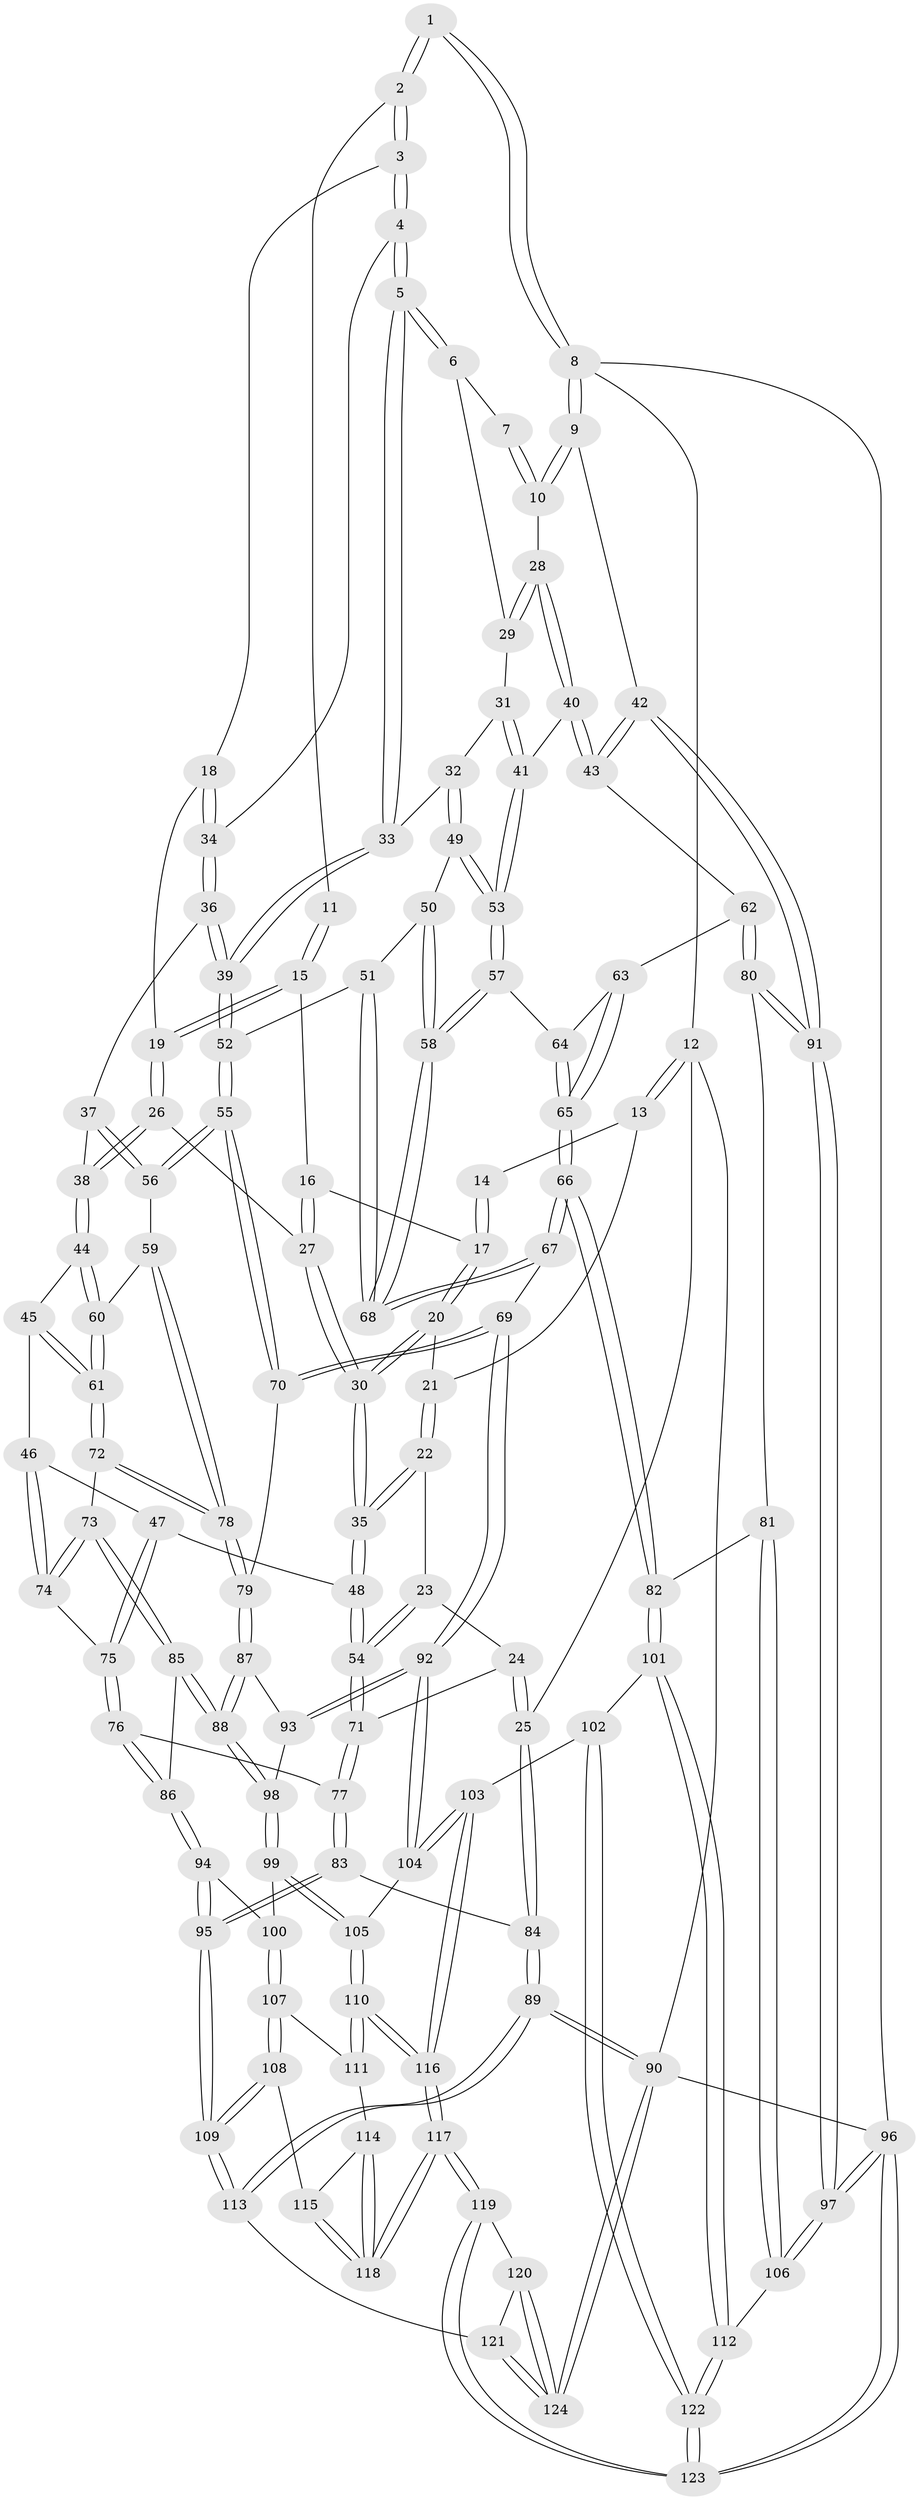 // coarse degree distribution, {5: 0.3333333333333333, 3: 0.12, 4: 0.4, 6: 0.13333333333333333, 2: 0.013333333333333334}
// Generated by graph-tools (version 1.1) at 2025/42/03/06/25 10:42:36]
// undirected, 124 vertices, 307 edges
graph export_dot {
graph [start="1"]
  node [color=gray90,style=filled];
  1 [pos="+0.9285938176515288+0"];
  2 [pos="+0.45678905905512796+0"];
  3 [pos="+0.4741810421120665+0"];
  4 [pos="+0.6649107155278993+0.16865884915051801"];
  5 [pos="+0.6754511621923406+0.17581575676842812"];
  6 [pos="+0.8315545468828387+0.0936883370926576"];
  7 [pos="+0.8603757257562854+0"];
  8 [pos="+1+0"];
  9 [pos="+1+0.1850039063079842"];
  10 [pos="+1+0.1970042754127239"];
  11 [pos="+0.401860373977058+0"];
  12 [pos="+0+0"];
  13 [pos="+0+0"];
  14 [pos="+0.36527521195199264+0"];
  15 [pos="+0.3446630266286171+0.1758418457629234"];
  16 [pos="+0.3278086543657446+0.17892828308031086"];
  17 [pos="+0.2620142731364299+0.16785836063050047"];
  18 [pos="+0.4484141355816045+0.18704560668150147"];
  19 [pos="+0.40592615715818103+0.2157479635681636"];
  20 [pos="+0.23250184632555715+0.19790594512384296"];
  21 [pos="+0.10753304127786965+0.07148663739090491"];
  22 [pos="+0.08653458127213062+0.227330821801932"];
  23 [pos="+0.0008947073715379611+0.2602361653392671"];
  24 [pos="+0+0.2832207090441446"];
  25 [pos="+0+0.2678122950005791"];
  26 [pos="+0.37971865447267056+0.26428263857812745"];
  27 [pos="+0.3234860726255715+0.26208167468134236"];
  28 [pos="+0.956375419661091+0.2069095840937936"];
  29 [pos="+0.883120172524895+0.1615425631948322"];
  30 [pos="+0.2214926021910004+0.2784416490179746"];
  31 [pos="+0.8247872920473976+0.26504233157962104"];
  32 [pos="+0.7188148546881638+0.2596302755728731"];
  33 [pos="+0.6777295516147841+0.19370052344923225"];
  34 [pos="+0.5014750389175319+0.22951027401493704"];
  35 [pos="+0.21116964035238986+0.29291061815003855"];
  36 [pos="+0.5089912083696208+0.29345704773445147"];
  37 [pos="+0.5076483110176254+0.29525352370711766"];
  38 [pos="+0.4097909926009416+0.34007631018483664"];
  39 [pos="+0.5934058829156852+0.3059470339157697"];
  40 [pos="+0.8977634009146657+0.3578764689902928"];
  41 [pos="+0.8862214480219814+0.36259307863944334"];
  42 [pos="+1+0.42366269529602174"];
  43 [pos="+1+0.42529666720205717"];
  44 [pos="+0.4023656593132322+0.3688914480285887"];
  45 [pos="+0.3595953017181483+0.38813780158840006"];
  46 [pos="+0.28972290907022813+0.4045120385117057"];
  47 [pos="+0.21206680142675455+0.3741545351453298"];
  48 [pos="+0.20707753559453335+0.37202310750514267"];
  49 [pos="+0.7203214617982364+0.27098829984793954"];
  50 [pos="+0.7198313629952926+0.28754671740071824"];
  51 [pos="+0.631343015744431+0.4021074428196838"];
  52 [pos="+0.613795402179162+0.40274700484361103"];
  53 [pos="+0.8826172991242647+0.36614075756861614"];
  54 [pos="+0.17649366643395503+0.3975664580791061"];
  55 [pos="+0.5572285058098698+0.4472048209792444"];
  56 [pos="+0.5368265805033887+0.4394799325858395"];
  57 [pos="+0.8749753882425085+0.3760722480731791"];
  58 [pos="+0.7767482770612862+0.4155924460817133"];
  59 [pos="+0.5185284719854317+0.4387637190836087"];
  60 [pos="+0.447743123050233+0.41110012257720346"];
  61 [pos="+0.39675279705649474+0.5090716889972947"];
  62 [pos="+0.950241297342866+0.5063774761742192"];
  63 [pos="+0.939267418053558+0.5058081692910532"];
  64 [pos="+0.8832328386789932+0.4097301836727546"];
  65 [pos="+0.8428722675926957+0.5680659609945365"];
  66 [pos="+0.7915169479613545+0.6197854182524442"];
  67 [pos="+0.7555418426638599+0.5902603650513206"];
  68 [pos="+0.7497782078410673+0.45130219879152583"];
  69 [pos="+0.6280353397796147+0.5912874833758444"];
  70 [pos="+0.5668325344108006+0.4899177632290257"];
  71 [pos="+0.13653229179620643+0.44288077060715103"];
  72 [pos="+0.391047300073966+0.5374947842447371"];
  73 [pos="+0.38123323424299915+0.5381001014510148"];
  74 [pos="+0.3219668924028803+0.5050084081441354"];
  75 [pos="+0.272604747064311+0.5425175173387172"];
  76 [pos="+0.22058815339244217+0.590231778069927"];
  77 [pos="+0.11430805239584345+0.5237316106963651"];
  78 [pos="+0.4146376878203032+0.5488010070212258"];
  79 [pos="+0.44496096311445454+0.5829645977882125"];
  80 [pos="+0.9928396288350765+0.6614206578363477"];
  81 [pos="+0.9050870079975916+0.6858806408513485"];
  82 [pos="+0.8196216853506999+0.6771114870575952"];
  83 [pos="+0.06354547620916728+0.5574405246773859"];
  84 [pos="+0+0.5731405263920614"];
  85 [pos="+0.31135806254530335+0.6339350626562542"];
  86 [pos="+0.22377309125402067+0.5955589851872725"];
  87 [pos="+0.44649473766761105+0.5873522186745437"];
  88 [pos="+0.3348566673793894+0.6738375620778628"];
  89 [pos="+0+0.8350262525238873"];
  90 [pos="+0+1"];
  91 [pos="+1+0.6527222373240131"];
  92 [pos="+0.5395034898503267+0.6811091121457082"];
  93 [pos="+0.4896637980046357+0.6443902853084437"];
  94 [pos="+0.19755624969511673+0.7198277155100875"];
  95 [pos="+0.10322561761585362+0.7495395352991333"];
  96 [pos="+1+1"];
  97 [pos="+1+1"];
  98 [pos="+0.3400038064203953+0.6967214267981937"];
  99 [pos="+0.3395826592806242+0.701771156355249"];
  100 [pos="+0.2668662719261975+0.7582528266217256"];
  101 [pos="+0.7811960274303447+0.7667887278884201"];
  102 [pos="+0.7268550731217426+0.8402492189506483"];
  103 [pos="+0.7202644648082064+0.8391119628715062"];
  104 [pos="+0.5372734691467145+0.7466968649442691"];
  105 [pos="+0.4619106014962535+0.811989372038597"];
  106 [pos="+1+0.8960757002665837"];
  107 [pos="+0.2694511456130174+0.7913968471174422"];
  108 [pos="+0.09717958930647827+0.8328648412679927"];
  109 [pos="+0.05972955281403312+0.8217811295729188"];
  110 [pos="+0.4097952383976019+0.951891926105967"];
  111 [pos="+0.2696840626762145+0.7922251114433311"];
  112 [pos="+0.9799950684856379+0.8917887025355106"];
  113 [pos="+0.04074078245173095+0.8332834277044199"];
  114 [pos="+0.22489315470598914+0.8449659560316733"];
  115 [pos="+0.1555654836357193+0.8587353948675852"];
  116 [pos="+0.40826221633206244+1"];
  117 [pos="+0.37509391013714055+1"];
  118 [pos="+0.28813067451193536+1"];
  119 [pos="+0.37483451355945846+1"];
  120 [pos="+0.2800825722969418+1"];
  121 [pos="+0.07204032404435123+0.906410515279053"];
  122 [pos="+0.7522814464689337+0.9236261208823338"];
  123 [pos="+0.7560188509405696+1"];
  124 [pos="+0+1"];
  1 -- 2;
  1 -- 2;
  1 -- 8;
  1 -- 8;
  2 -- 3;
  2 -- 3;
  2 -- 11;
  3 -- 4;
  3 -- 4;
  3 -- 18;
  4 -- 5;
  4 -- 5;
  4 -- 34;
  5 -- 6;
  5 -- 6;
  5 -- 33;
  5 -- 33;
  6 -- 7;
  6 -- 29;
  7 -- 10;
  7 -- 10;
  8 -- 9;
  8 -- 9;
  8 -- 12;
  8 -- 96;
  9 -- 10;
  9 -- 10;
  9 -- 42;
  10 -- 28;
  11 -- 15;
  11 -- 15;
  12 -- 13;
  12 -- 13;
  12 -- 25;
  12 -- 90;
  13 -- 14;
  13 -- 21;
  14 -- 17;
  14 -- 17;
  15 -- 16;
  15 -- 19;
  15 -- 19;
  16 -- 17;
  16 -- 27;
  16 -- 27;
  17 -- 20;
  17 -- 20;
  18 -- 19;
  18 -- 34;
  18 -- 34;
  19 -- 26;
  19 -- 26;
  20 -- 21;
  20 -- 30;
  20 -- 30;
  21 -- 22;
  21 -- 22;
  22 -- 23;
  22 -- 35;
  22 -- 35;
  23 -- 24;
  23 -- 54;
  23 -- 54;
  24 -- 25;
  24 -- 25;
  24 -- 71;
  25 -- 84;
  25 -- 84;
  26 -- 27;
  26 -- 38;
  26 -- 38;
  27 -- 30;
  27 -- 30;
  28 -- 29;
  28 -- 29;
  28 -- 40;
  28 -- 40;
  29 -- 31;
  30 -- 35;
  30 -- 35;
  31 -- 32;
  31 -- 41;
  31 -- 41;
  32 -- 33;
  32 -- 49;
  32 -- 49;
  33 -- 39;
  33 -- 39;
  34 -- 36;
  34 -- 36;
  35 -- 48;
  35 -- 48;
  36 -- 37;
  36 -- 39;
  36 -- 39;
  37 -- 38;
  37 -- 56;
  37 -- 56;
  38 -- 44;
  38 -- 44;
  39 -- 52;
  39 -- 52;
  40 -- 41;
  40 -- 43;
  40 -- 43;
  41 -- 53;
  41 -- 53;
  42 -- 43;
  42 -- 43;
  42 -- 91;
  42 -- 91;
  43 -- 62;
  44 -- 45;
  44 -- 60;
  44 -- 60;
  45 -- 46;
  45 -- 61;
  45 -- 61;
  46 -- 47;
  46 -- 74;
  46 -- 74;
  47 -- 48;
  47 -- 75;
  47 -- 75;
  48 -- 54;
  48 -- 54;
  49 -- 50;
  49 -- 53;
  49 -- 53;
  50 -- 51;
  50 -- 58;
  50 -- 58;
  51 -- 52;
  51 -- 68;
  51 -- 68;
  52 -- 55;
  52 -- 55;
  53 -- 57;
  53 -- 57;
  54 -- 71;
  54 -- 71;
  55 -- 56;
  55 -- 56;
  55 -- 70;
  55 -- 70;
  56 -- 59;
  57 -- 58;
  57 -- 58;
  57 -- 64;
  58 -- 68;
  58 -- 68;
  59 -- 60;
  59 -- 78;
  59 -- 78;
  60 -- 61;
  60 -- 61;
  61 -- 72;
  61 -- 72;
  62 -- 63;
  62 -- 80;
  62 -- 80;
  63 -- 64;
  63 -- 65;
  63 -- 65;
  64 -- 65;
  64 -- 65;
  65 -- 66;
  65 -- 66;
  66 -- 67;
  66 -- 67;
  66 -- 82;
  66 -- 82;
  67 -- 68;
  67 -- 68;
  67 -- 69;
  69 -- 70;
  69 -- 70;
  69 -- 92;
  69 -- 92;
  70 -- 79;
  71 -- 77;
  71 -- 77;
  72 -- 73;
  72 -- 78;
  72 -- 78;
  73 -- 74;
  73 -- 74;
  73 -- 85;
  73 -- 85;
  74 -- 75;
  75 -- 76;
  75 -- 76;
  76 -- 77;
  76 -- 86;
  76 -- 86;
  77 -- 83;
  77 -- 83;
  78 -- 79;
  78 -- 79;
  79 -- 87;
  79 -- 87;
  80 -- 81;
  80 -- 91;
  80 -- 91;
  81 -- 82;
  81 -- 106;
  81 -- 106;
  82 -- 101;
  82 -- 101;
  83 -- 84;
  83 -- 95;
  83 -- 95;
  84 -- 89;
  84 -- 89;
  85 -- 86;
  85 -- 88;
  85 -- 88;
  86 -- 94;
  86 -- 94;
  87 -- 88;
  87 -- 88;
  87 -- 93;
  88 -- 98;
  88 -- 98;
  89 -- 90;
  89 -- 90;
  89 -- 113;
  89 -- 113;
  90 -- 124;
  90 -- 124;
  90 -- 96;
  91 -- 97;
  91 -- 97;
  92 -- 93;
  92 -- 93;
  92 -- 104;
  92 -- 104;
  93 -- 98;
  94 -- 95;
  94 -- 95;
  94 -- 100;
  95 -- 109;
  95 -- 109;
  96 -- 97;
  96 -- 97;
  96 -- 123;
  96 -- 123;
  97 -- 106;
  97 -- 106;
  98 -- 99;
  98 -- 99;
  99 -- 100;
  99 -- 105;
  99 -- 105;
  100 -- 107;
  100 -- 107;
  101 -- 102;
  101 -- 112;
  101 -- 112;
  102 -- 103;
  102 -- 122;
  102 -- 122;
  103 -- 104;
  103 -- 104;
  103 -- 116;
  103 -- 116;
  104 -- 105;
  105 -- 110;
  105 -- 110;
  106 -- 112;
  107 -- 108;
  107 -- 108;
  107 -- 111;
  108 -- 109;
  108 -- 109;
  108 -- 115;
  109 -- 113;
  109 -- 113;
  110 -- 111;
  110 -- 111;
  110 -- 116;
  110 -- 116;
  111 -- 114;
  112 -- 122;
  112 -- 122;
  113 -- 121;
  114 -- 115;
  114 -- 118;
  114 -- 118;
  115 -- 118;
  115 -- 118;
  116 -- 117;
  116 -- 117;
  117 -- 118;
  117 -- 118;
  117 -- 119;
  117 -- 119;
  119 -- 120;
  119 -- 123;
  119 -- 123;
  120 -- 121;
  120 -- 124;
  120 -- 124;
  121 -- 124;
  121 -- 124;
  122 -- 123;
  122 -- 123;
}
